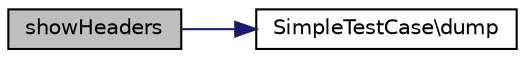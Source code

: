 digraph "showHeaders"
{
  edge [fontname="Helvetica",fontsize="10",labelfontname="Helvetica",labelfontsize="10"];
  node [fontname="Helvetica",fontsize="10",shape=record];
  rankdir="LR";
  Node1 [label="showHeaders",height=0.2,width=0.4,color="black", fillcolor="grey75", style="filled" fontcolor="black"];
  Node1 -> Node2 [color="midnightblue",fontsize="10",style="solid",fontname="Helvetica"];
  Node2 [label="SimpleTestCase\\dump",height=0.2,width=0.4,color="black", fillcolor="white", style="filled",URL="$class_simple_test_case.html#a0b0216f92304c09d73df53c9ef3e4621"];
}

